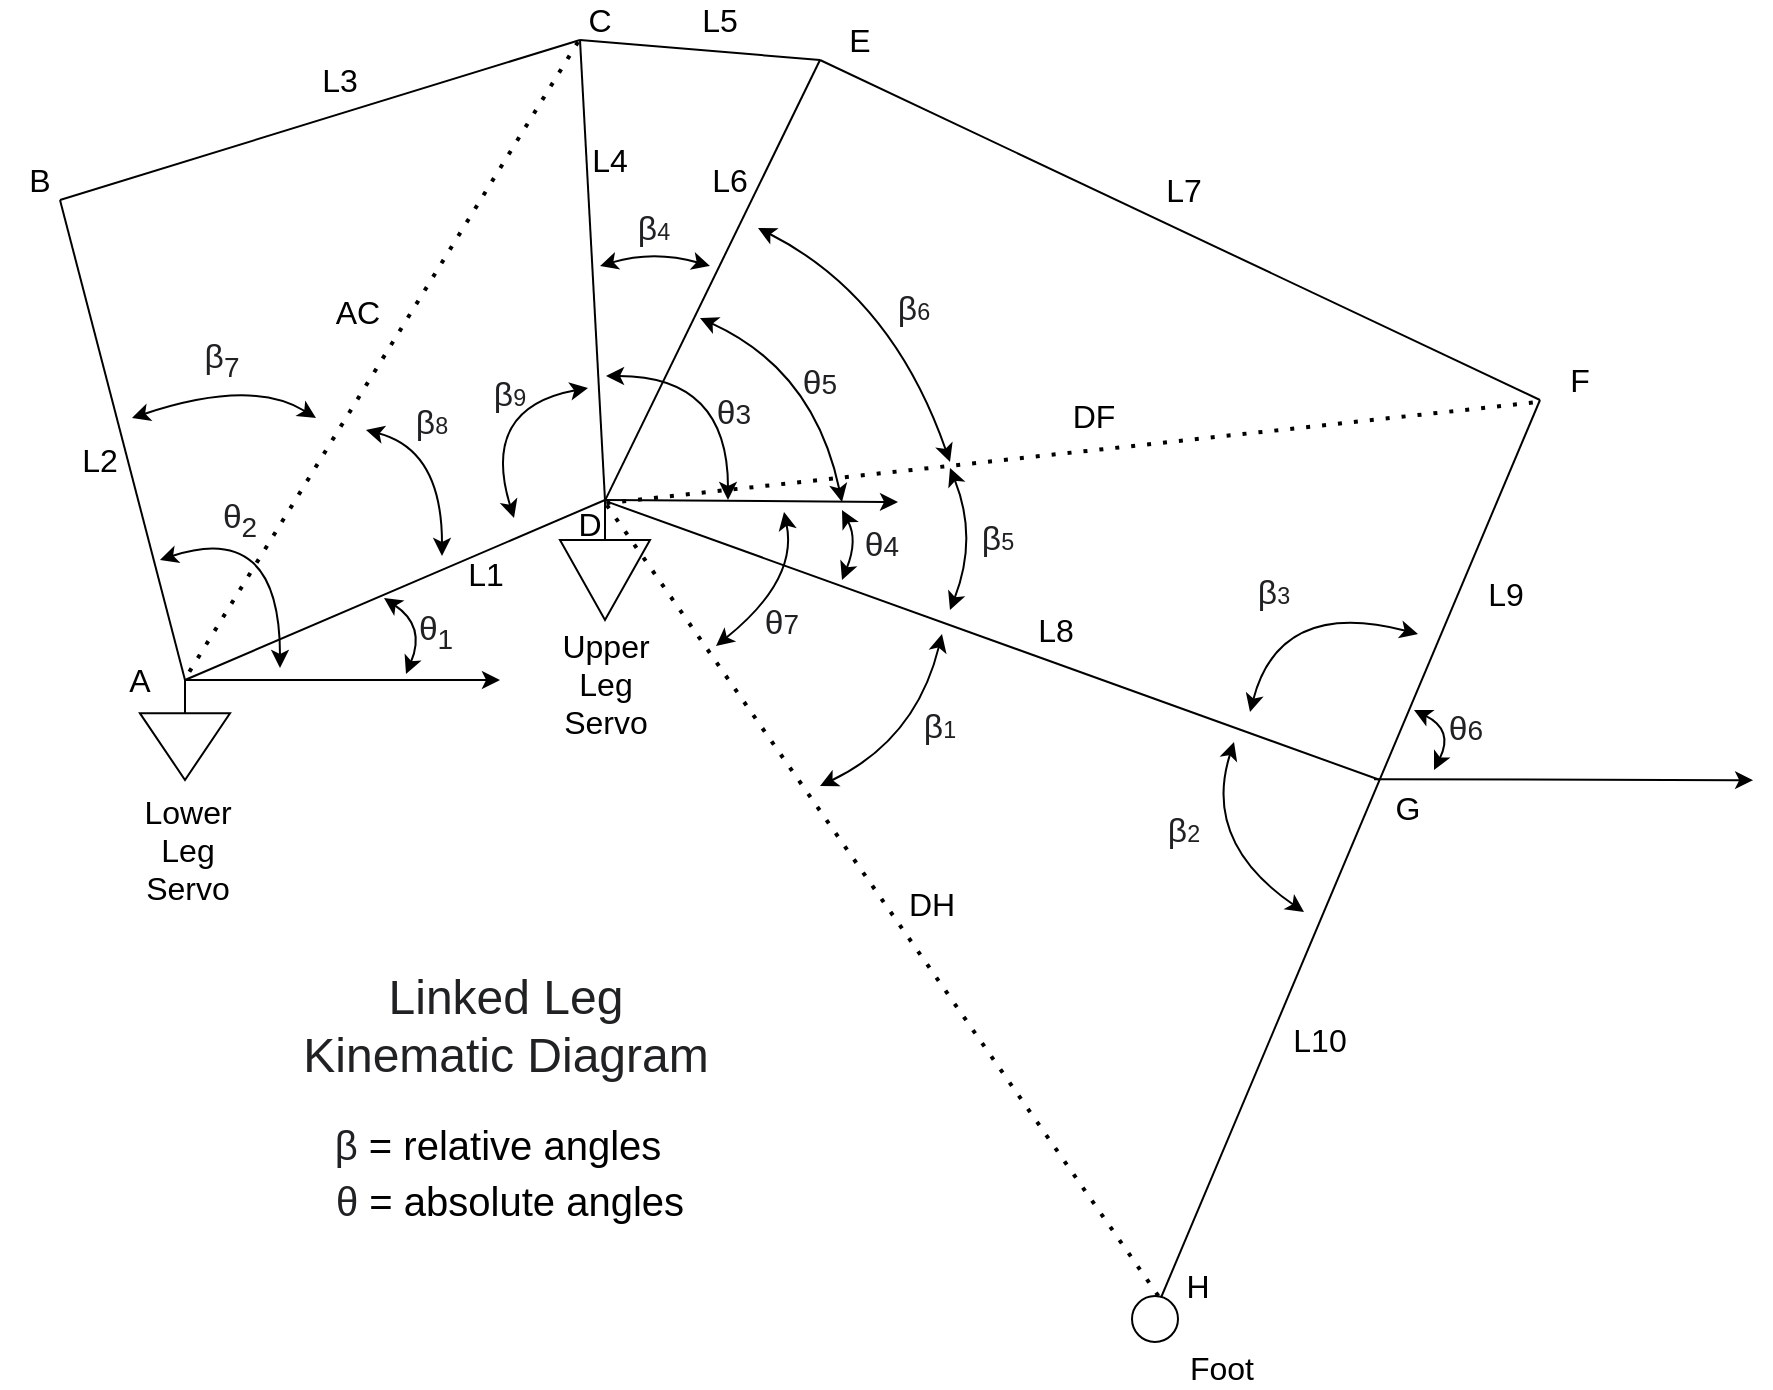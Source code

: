 <mxfile version="14.9.4" type="device"><diagram id="1XMJ2p5LRD0kqVYn9BnL" name="Page-1"><mxGraphModel dx="1292" dy="1664" grid="0" gridSize="10" guides="0" tooltips="1" connect="0" arrows="0" fold="1" page="1" pageScale="1" pageWidth="1100" pageHeight="850" math="0" shadow="0"><root><mxCell id="0"/><mxCell id="1" parent="0"/><mxCell id="jw4iJZZUUktKN7SAZHDj-1" value="" style="pointerEvents=1;verticalLabelPosition=bottom;shadow=0;dashed=0;align=center;html=1;verticalAlign=top;shape=mxgraph.electrical.signal_sources.signal_ground;" parent="1" vertex="1"><mxGeometry x="163" y="-425" width="45" height="50" as="geometry"/></mxCell><mxCell id="jw4iJZZUUktKN7SAZHDj-2" value="" style="pointerEvents=1;verticalLabelPosition=bottom;shadow=0;dashed=0;align=center;html=1;verticalAlign=top;shape=mxgraph.electrical.signal_sources.signal_ground;" parent="1" vertex="1"><mxGeometry x="373" y="-515" width="45" height="60" as="geometry"/></mxCell><mxCell id="jw4iJZZUUktKN7SAZHDj-4" value="" style="endArrow=none;html=1;exitX=0.5;exitY=0;exitDx=0;exitDy=0;exitPerimeter=0;" parent="1" source="jw4iJZZUUktKN7SAZHDj-1" edge="1"><mxGeometry width="50" height="50" relative="1" as="geometry"><mxPoint x="183" y="-425" as="sourcePoint"/><mxPoint x="123" y="-665" as="targetPoint"/></mxGeometry></mxCell><mxCell id="jw4iJZZUUktKN7SAZHDj-6" value="" style="endArrow=none;html=1;exitX=0.5;exitY=0;exitDx=0;exitDy=0;exitPerimeter=0;" parent="1" source="jw4iJZZUUktKN7SAZHDj-2" edge="1"><mxGeometry width="50" height="50" relative="1" as="geometry"><mxPoint x="265.5" y="-505" as="sourcePoint"/><mxPoint x="383" y="-745" as="targetPoint"/></mxGeometry></mxCell><mxCell id="jw4iJZZUUktKN7SAZHDj-7" value="" style="endArrow=none;html=1;" parent="1" edge="1"><mxGeometry width="50" height="50" relative="1" as="geometry"><mxPoint x="123" y="-665" as="sourcePoint"/><mxPoint x="383" y="-745" as="targetPoint"/></mxGeometry></mxCell><mxCell id="jw4iJZZUUktKN7SAZHDj-12" value="" style="endArrow=none;html=1;exitX=0.5;exitY=0;exitDx=0;exitDy=0;exitPerimeter=0;entryX=0.5;entryY=0;entryDx=0;entryDy=0;entryPerimeter=0;" parent="1" source="jw4iJZZUUktKN7SAZHDj-1" target="jw4iJZZUUktKN7SAZHDj-2" edge="1"><mxGeometry width="50" height="50" relative="1" as="geometry"><mxPoint x="273" y="-455" as="sourcePoint"/><mxPoint x="323" y="-505" as="targetPoint"/></mxGeometry></mxCell><mxCell id="jw4iJZZUUktKN7SAZHDj-17" value="" style="curved=1;endArrow=classic;html=1;startArrow=classic;startFill=1;" parent="1" edge="1"><mxGeometry width="50" height="50" relative="1" as="geometry"><mxPoint x="173" y="-485" as="sourcePoint"/><mxPoint x="233" y="-431" as="targetPoint"/><Array as="points"><mxPoint x="233" y="-505"/></Array></mxGeometry></mxCell><mxCell id="jw4iJZZUUktKN7SAZHDj-18" value="" style="endArrow=classic;html=1;exitX=0.5;exitY=0;exitDx=0;exitDy=0;exitPerimeter=0;" parent="1" source="jw4iJZZUUktKN7SAZHDj-1" edge="1"><mxGeometry width="50" height="50" relative="1" as="geometry"><mxPoint x="233" y="-455" as="sourcePoint"/><mxPoint x="343" y="-425" as="targetPoint"/></mxGeometry></mxCell><mxCell id="jw4iJZZUUktKN7SAZHDj-19" value="" style="endArrow=classic;html=1;exitX=0.621;exitY=-0.017;exitDx=0;exitDy=0;exitPerimeter=0;" parent="1" edge="1"><mxGeometry width="50" height="50" relative="1" as="geometry"><mxPoint x="396.005" y="-515.0" as="sourcePoint"/><mxPoint x="542" y="-514" as="targetPoint"/></mxGeometry></mxCell><mxCell id="jw4iJZZUUktKN7SAZHDj-22" value="" style="curved=1;endArrow=classic;html=1;startArrow=classic;startFill=1;" parent="1" edge="1"><mxGeometry width="50" height="50" relative="1" as="geometry"><mxPoint x="285" y="-466" as="sourcePoint"/><mxPoint x="296" y="-428" as="targetPoint"/><Array as="points"><mxPoint x="306" y="-452"/></Array></mxGeometry></mxCell><mxCell id="jw4iJZZUUktKN7SAZHDj-23" value="" style="endArrow=none;dashed=1;html=1;dashPattern=1 3;strokeWidth=2;exitX=0.225;exitY=1.05;exitDx=0;exitDy=0;exitPerimeter=0;entryX=1.1;entryY=0.35;entryDx=0;entryDy=0;entryPerimeter=0;" parent="1" source="jw4iJZZUUktKN7SAZHDj-25" target="jw4iJZZUUktKN7SAZHDj-26" edge="1"><mxGeometry width="50" height="50" relative="1" as="geometry"><mxPoint x="123" y="-665" as="sourcePoint"/><mxPoint x="192" y="-485" as="targetPoint"/></mxGeometry></mxCell><mxCell id="jw4iJZZUUktKN7SAZHDj-24" value="B" style="text;html=1;strokeColor=none;fillColor=none;align=center;verticalAlign=middle;whiteSpace=wrap;rounded=0;fontSize=16;" parent="1" vertex="1"><mxGeometry x="93" y="-685" width="40" height="20" as="geometry"/></mxCell><mxCell id="jw4iJZZUUktKN7SAZHDj-25" value="C" style="text;html=1;strokeColor=none;fillColor=none;align=center;verticalAlign=middle;whiteSpace=wrap;rounded=0;fontSize=16;" parent="1" vertex="1"><mxGeometry x="373" y="-765" width="40" height="20" as="geometry"/></mxCell><mxCell id="jw4iJZZUUktKN7SAZHDj-26" value="A" style="text;html=1;strokeColor=none;fillColor=none;align=center;verticalAlign=middle;whiteSpace=wrap;rounded=0;fontSize=16;" parent="1" vertex="1"><mxGeometry x="143" y="-435" width="40" height="20" as="geometry"/></mxCell><mxCell id="jw4iJZZUUktKN7SAZHDj-27" value="D" style="text;html=1;strokeColor=none;fillColor=none;align=center;verticalAlign=middle;whiteSpace=wrap;rounded=0;fontSize=16;" parent="1" vertex="1"><mxGeometry x="368" y="-513" width="40" height="20" as="geometry"/></mxCell><mxCell id="jw4iJZZUUktKN7SAZHDj-28" value="&lt;span style=&quot;color: rgb(32 , 33 , 34) ; font-family: sans-serif ; font-size: 16.8px&quot;&gt;β&lt;sub&gt;7&lt;/sub&gt;&lt;/span&gt;" style="text;html=1;strokeColor=none;fillColor=none;align=center;verticalAlign=middle;whiteSpace=wrap;rounded=0;fontSize=16;" parent="1" vertex="1"><mxGeometry x="184" y="-595" width="40" height="20" as="geometry"/></mxCell><mxCell id="jw4iJZZUUktKN7SAZHDj-32" value="&lt;span style=&quot;color: rgb(32 , 33 , 34) ; font-family: sans-serif ; font-size: 16.8px&quot;&gt;θ&lt;sub&gt;1&lt;/sub&gt;&lt;/span&gt;" style="text;html=1;strokeColor=none;fillColor=none;align=center;verticalAlign=middle;whiteSpace=wrap;rounded=0;fontSize=16;" parent="1" vertex="1"><mxGeometry x="291" y="-459" width="40" height="20" as="geometry"/></mxCell><mxCell id="jw4iJZZUUktKN7SAZHDj-33" value="&lt;span style=&quot;color: rgb(32 , 33 , 34) ; font-family: sans-serif ; font-size: 16.8px&quot;&gt;θ&lt;sub&gt;2&lt;/sub&gt;&lt;/span&gt;" style="text;html=1;strokeColor=none;fillColor=none;align=center;verticalAlign=middle;whiteSpace=wrap;rounded=0;fontSize=16;" parent="1" vertex="1"><mxGeometry x="193" y="-515" width="40" height="20" as="geometry"/></mxCell><mxCell id="jw4iJZZUUktKN7SAZHDj-40" value="" style="curved=1;endArrow=classic;html=1;startArrow=classic;startFill=1;" parent="1" edge="1"><mxGeometry width="50" height="50" relative="1" as="geometry"><mxPoint x="396" y="-577" as="sourcePoint"/><mxPoint x="457" y="-515" as="targetPoint"/><Array as="points"><mxPoint x="457" y="-577"/></Array></mxGeometry></mxCell><mxCell id="jw4iJZZUUktKN7SAZHDj-41" value="&lt;span style=&quot;color: rgb(32 , 33 , 34) ; font-family: sans-serif ; font-size: 16.8px&quot;&gt;θ&lt;/span&gt;&lt;span style=&quot;color: rgb(32 , 33 , 34) ; font-family: sans-serif ; font-size: 14px&quot;&gt;3&lt;/span&gt;" style="text;html=1;strokeColor=none;fillColor=none;align=center;verticalAlign=middle;whiteSpace=wrap;rounded=0;fontSize=16;" parent="1" vertex="1"><mxGeometry x="440" y="-568" width="40" height="20" as="geometry"/></mxCell><mxCell id="jw4iJZZUUktKN7SAZHDj-42" value="" style="endArrow=none;html=1;fontSize=16;exitX=0.547;exitY=0.002;exitDx=0;exitDy=0;exitPerimeter=0;" parent="1" edge="1"><mxGeometry width="50" height="50" relative="1" as="geometry"><mxPoint x="395.615" y="-514.94" as="sourcePoint"/><mxPoint x="503" y="-735" as="targetPoint"/></mxGeometry></mxCell><mxCell id="jw4iJZZUUktKN7SAZHDj-50" value="" style="endArrow=none;html=1;fontSize=16;exitX=0.25;exitY=1;exitDx=0;exitDy=0;" parent="1" source="jw4iJZZUUktKN7SAZHDj-25" edge="1"><mxGeometry width="50" height="50" relative="1" as="geometry"><mxPoint x="363" y="-515" as="sourcePoint"/><mxPoint x="503" y="-735" as="targetPoint"/></mxGeometry></mxCell><mxCell id="jw4iJZZUUktKN7SAZHDj-51" value="L2" style="text;html=1;strokeColor=none;fillColor=none;align=center;verticalAlign=middle;whiteSpace=wrap;rounded=0;fontSize=16;" parent="1" vertex="1"><mxGeometry x="123" y="-545" width="40" height="20" as="geometry"/></mxCell><mxCell id="jw4iJZZUUktKN7SAZHDj-53" value="L1" style="text;html=1;strokeColor=none;fillColor=none;align=center;verticalAlign=middle;whiteSpace=wrap;rounded=0;fontSize=16;" parent="1" vertex="1"><mxGeometry x="316" y="-488" width="40" height="20" as="geometry"/></mxCell><mxCell id="jw4iJZZUUktKN7SAZHDj-54" value="L3" style="text;html=1;strokeColor=none;fillColor=none;align=center;verticalAlign=middle;whiteSpace=wrap;rounded=0;fontSize=16;" parent="1" vertex="1"><mxGeometry x="243" y="-735" width="40" height="20" as="geometry"/></mxCell><mxCell id="jw4iJZZUUktKN7SAZHDj-55" value="L4" style="text;html=1;strokeColor=none;fillColor=none;align=center;verticalAlign=middle;whiteSpace=wrap;rounded=0;fontSize=16;" parent="1" vertex="1"><mxGeometry x="378" y="-695" width="40" height="20" as="geometry"/></mxCell><mxCell id="jw4iJZZUUktKN7SAZHDj-56" value="L5" style="text;html=1;strokeColor=none;fillColor=none;align=center;verticalAlign=middle;whiteSpace=wrap;rounded=0;fontSize=16;" parent="1" vertex="1"><mxGeometry x="433" y="-765" width="40" height="20" as="geometry"/></mxCell><mxCell id="jw4iJZZUUktKN7SAZHDj-57" value="L6" style="text;html=1;strokeColor=none;fillColor=none;align=center;verticalAlign=middle;whiteSpace=wrap;rounded=0;fontSize=16;" parent="1" vertex="1"><mxGeometry x="438" y="-685" width="40" height="20" as="geometry"/></mxCell><mxCell id="jw4iJZZUUktKN7SAZHDj-58" value="E" style="text;html=1;strokeColor=none;fillColor=none;align=center;verticalAlign=middle;whiteSpace=wrap;rounded=0;fontSize=16;" parent="1" vertex="1"><mxGeometry x="503" y="-755" width="40" height="20" as="geometry"/></mxCell><mxCell id="jw4iJZZUUktKN7SAZHDj-59" value="" style="endArrow=none;html=1;fontSize=16;exitX=0;exitY=1;exitDx=0;exitDy=0;" parent="1" source="jw4iJZZUUktKN7SAZHDj-58" edge="1"><mxGeometry width="50" height="50" relative="1" as="geometry"><mxPoint x="583" y="-675" as="sourcePoint"/><mxPoint x="863" y="-565" as="targetPoint"/></mxGeometry></mxCell><mxCell id="jw4iJZZUUktKN7SAZHDj-60" value="" style="endArrow=none;html=1;fontSize=16;exitX=0.531;exitY=0.016;exitDx=0;exitDy=0;exitPerimeter=0;" parent="1" source="jw4iJZZUUktKN7SAZHDj-2" edge="1"><mxGeometry width="50" height="50" relative="1" as="geometry"><mxPoint x="438" y="-497" as="sourcePoint"/><mxPoint x="783" y="-375" as="targetPoint"/></mxGeometry></mxCell><mxCell id="jw4iJZZUUktKN7SAZHDj-62" value="" style="endArrow=none;html=1;fontSize=16;" parent="1" edge="1"><mxGeometry width="50" height="50" relative="1" as="geometry"><mxPoint x="673" y="-115" as="sourcePoint"/><mxPoint x="863" y="-565" as="targetPoint"/></mxGeometry></mxCell><mxCell id="jw4iJZZUUktKN7SAZHDj-63" value="F" style="text;html=1;strokeColor=none;fillColor=none;align=center;verticalAlign=middle;whiteSpace=wrap;rounded=0;fontSize=16;" parent="1" vertex="1"><mxGeometry x="863" y="-585" width="40" height="20" as="geometry"/></mxCell><mxCell id="jw4iJZZUUktKN7SAZHDj-64" value="G" style="text;html=1;strokeColor=none;fillColor=none;align=center;verticalAlign=middle;whiteSpace=wrap;rounded=0;fontSize=16;" parent="1" vertex="1"><mxGeometry x="777" y="-371" width="40" height="20" as="geometry"/></mxCell><mxCell id="jw4iJZZUUktKN7SAZHDj-65" value="H" style="text;html=1;strokeColor=none;fillColor=none;align=center;verticalAlign=middle;whiteSpace=wrap;rounded=0;fontSize=16;" parent="1" vertex="1"><mxGeometry x="672" y="-132" width="40" height="20" as="geometry"/></mxCell><mxCell id="jw4iJZZUUktKN7SAZHDj-66" value="L7" style="text;html=1;strokeColor=none;fillColor=none;align=center;verticalAlign=middle;whiteSpace=wrap;rounded=0;fontSize=16;" parent="1" vertex="1"><mxGeometry x="665" y="-680" width="40" height="20" as="geometry"/></mxCell><mxCell id="jw4iJZZUUktKN7SAZHDj-67" value="L8" style="text;html=1;strokeColor=none;fillColor=none;align=center;verticalAlign=middle;whiteSpace=wrap;rounded=0;fontSize=16;" parent="1" vertex="1"><mxGeometry x="601" y="-460" width="40" height="20" as="geometry"/></mxCell><mxCell id="jw4iJZZUUktKN7SAZHDj-68" value="L9" style="text;html=1;strokeColor=none;fillColor=none;align=center;verticalAlign=middle;whiteSpace=wrap;rounded=0;fontSize=16;" parent="1" vertex="1"><mxGeometry x="826" y="-478" width="40" height="20" as="geometry"/></mxCell><mxCell id="jw4iJZZUUktKN7SAZHDj-69" value="L10" style="text;html=1;strokeColor=none;fillColor=none;align=center;verticalAlign=middle;whiteSpace=wrap;rounded=0;fontSize=16;" parent="1" vertex="1"><mxGeometry x="733" y="-255" width="40" height="20" as="geometry"/></mxCell><mxCell id="jw4iJZZUUktKN7SAZHDj-70" value="" style="curved=1;endArrow=classic;html=1;startArrow=classic;startFill=1;" parent="1" edge="1"><mxGeometry width="50" height="50" relative="1" as="geometry"><mxPoint x="448" y="-632" as="sourcePoint"/><mxPoint x="393" y="-632" as="targetPoint"/><Array as="points"><mxPoint x="420" y="-640"/></Array></mxGeometry></mxCell><mxCell id="jw4iJZZUUktKN7SAZHDj-71" value="&lt;span style=&quot;color: rgb(32 , 33 , 34) ; font-family: sans-serif ; font-size: 16.8px&quot;&gt;β&lt;/span&gt;&lt;span style=&quot;color: rgb(32 , 33 , 34) ; font-family: sans-serif ; font-size: 11.667px&quot;&gt;4&lt;/span&gt;" style="text;html=1;strokeColor=none;fillColor=none;align=center;verticalAlign=middle;whiteSpace=wrap;rounded=0;fontSize=16;" parent="1" vertex="1"><mxGeometry x="400" y="-660" width="40" height="20" as="geometry"/></mxCell><mxCell id="jw4iJZZUUktKN7SAZHDj-72" value="&lt;span style=&quot;color: rgb(32 , 33 , 34) ; font-family: sans-serif ; font-size: 16.8px&quot;&gt;θ&lt;/span&gt;&lt;span style=&quot;color: rgb(32 , 33 , 34) ; font-family: sans-serif ; font-size: 14px&quot;&gt;4&lt;/span&gt;" style="text;html=1;strokeColor=none;fillColor=none;align=center;verticalAlign=middle;whiteSpace=wrap;rounded=0;fontSize=16;" parent="1" vertex="1"><mxGeometry x="514" y="-502" width="40" height="20" as="geometry"/></mxCell><mxCell id="jw4iJZZUUktKN7SAZHDj-73" value="" style="curved=1;endArrow=classic;html=1;startArrow=classic;startFill=1;" parent="1" edge="1"><mxGeometry width="50" height="50" relative="1" as="geometry"><mxPoint x="514" y="-510" as="sourcePoint"/><mxPoint x="514" y="-475" as="targetPoint"/><Array as="points"><mxPoint x="522" y="-495"/></Array></mxGeometry></mxCell><mxCell id="jw4iJZZUUktKN7SAZHDj-75" value="" style="curved=1;endArrow=classic;html=1;startArrow=classic;startFill=1;" parent="1" edge="1"><mxGeometry width="50" height="50" relative="1" as="geometry"><mxPoint x="443" y="-606" as="sourcePoint"/><mxPoint x="514" y="-514" as="targetPoint"/><Array as="points"><mxPoint x="500" y="-580"/></Array></mxGeometry></mxCell><mxCell id="jw4iJZZUUktKN7SAZHDj-76" value="&lt;span style=&quot;color: rgb(32 , 33 , 34) ; font-family: sans-serif ; font-size: 16.8px&quot;&gt;θ&lt;/span&gt;&lt;span style=&quot;color: rgb(32 , 33 , 34) ; font-family: sans-serif ; font-size: 14px&quot;&gt;5&lt;/span&gt;" style="text;html=1;strokeColor=none;fillColor=none;align=center;verticalAlign=middle;whiteSpace=wrap;rounded=0;fontSize=16;" parent="1" vertex="1"><mxGeometry x="483" y="-583" width="40" height="20" as="geometry"/></mxCell><mxCell id="jw4iJZZUUktKN7SAZHDj-89" value="" style="endArrow=classic;html=1;exitX=0.621;exitY=-0.017;exitDx=0;exitDy=0;exitPerimeter=0;" parent="1" edge="1"><mxGeometry width="50" height="50" relative="1" as="geometry"><mxPoint x="780.005" y="-375.42" as="sourcePoint"/><mxPoint x="969.56" y="-374.91" as="targetPoint"/></mxGeometry></mxCell><mxCell id="jw4iJZZUUktKN7SAZHDj-90" value="&lt;span style=&quot;color: rgb(32 , 33 , 34) ; font-family: sans-serif ; font-size: 16.8px&quot;&gt;θ&lt;/span&gt;&lt;span style=&quot;color: rgb(32 , 33 , 34) ; font-family: sans-serif ; font-size: 14px&quot;&gt;6&lt;/span&gt;" style="text;html=1;strokeColor=none;fillColor=none;align=center;verticalAlign=middle;whiteSpace=wrap;rounded=0;fontSize=16;" parent="1" vertex="1"><mxGeometry x="806" y="-410" width="40" height="20" as="geometry"/></mxCell><mxCell id="jw4iJZZUUktKN7SAZHDj-91" value="" style="curved=1;endArrow=classic;html=1;startArrow=classic;startFill=1;" parent="1" edge="1"><mxGeometry width="50" height="50" relative="1" as="geometry"><mxPoint x="800" y="-410" as="sourcePoint"/><mxPoint x="810" y="-380" as="targetPoint"/><Array as="points"><mxPoint x="820" y="-400"/></Array></mxGeometry></mxCell><mxCell id="yP3I1c522ZFJqkwxb5Dn-1" value="" style="endArrow=none;dashed=1;html=1;dashPattern=1 3;strokeWidth=2;exitX=0.514;exitY=0.026;exitDx=0;exitDy=0;exitPerimeter=0;entryX=-0.025;entryY=1.05;entryDx=0;entryDy=0;entryPerimeter=0;" parent="1" source="jw4iJZZUUktKN7SAZHDj-2" target="jw4iJZZUUktKN7SAZHDj-63" edge="1"><mxGeometry width="50" height="50" relative="1" as="geometry"><mxPoint x="392" y="-734" as="sourcePoint"/><mxPoint x="197" y="-418" as="targetPoint"/></mxGeometry></mxCell><mxCell id="yP3I1c522ZFJqkwxb5Dn-2" value="" style="curved=1;endArrow=classic;html=1;startArrow=classic;startFill=1;" parent="1" edge="1"><mxGeometry width="50" height="50" relative="1" as="geometry"><mxPoint x="159" y="-556" as="sourcePoint"/><mxPoint x="251" y="-556" as="targetPoint"/><Array as="points"><mxPoint x="219" y="-576"/></Array></mxGeometry></mxCell><mxCell id="yP3I1c522ZFJqkwxb5Dn-3" value="" style="curved=1;endArrow=classic;html=1;startArrow=classic;startFill=1;" parent="1" edge="1"><mxGeometry width="50" height="50" relative="1" as="geometry"><mxPoint x="276" y="-550" as="sourcePoint"/><mxPoint x="314" y="-487" as="targetPoint"/><Array as="points"><mxPoint x="314" y="-540"/></Array></mxGeometry></mxCell><mxCell id="yP3I1c522ZFJqkwxb5Dn-4" value="&lt;span style=&quot;color: rgb(32 , 33 , 34) ; font-family: sans-serif ; font-size: 16.8px&quot;&gt;β&lt;/span&gt;&lt;span style=&quot;color: rgb(32 , 33 , 34) ; font-family: sans-serif ; font-size: 11.667px&quot;&gt;8&lt;/span&gt;" style="text;html=1;strokeColor=none;fillColor=none;align=center;verticalAlign=middle;whiteSpace=wrap;rounded=0;fontSize=16;" parent="1" vertex="1"><mxGeometry x="289" y="-563" width="40" height="20" as="geometry"/></mxCell><mxCell id="yP3I1c522ZFJqkwxb5Dn-5" value="" style="curved=1;endArrow=classic;html=1;startArrow=classic;startFill=1;" parent="1" edge="1"><mxGeometry width="50" height="50" relative="1" as="geometry"><mxPoint x="387" y="-571" as="sourcePoint"/><mxPoint x="350" y="-506" as="targetPoint"/><Array as="points"><mxPoint x="333" y="-561"/></Array></mxGeometry></mxCell><mxCell id="yP3I1c522ZFJqkwxb5Dn-6" value="&lt;span style=&quot;color: rgb(32 , 33 , 34) ; font-family: sans-serif ; font-size: 16.8px&quot;&gt;β&lt;/span&gt;&lt;span style=&quot;color: rgb(32 , 33 , 34) ; font-family: sans-serif ; font-size: 11.667px&quot;&gt;9&lt;/span&gt;" style="text;html=1;strokeColor=none;fillColor=none;align=center;verticalAlign=middle;whiteSpace=wrap;rounded=0;fontSize=16;" parent="1" vertex="1"><mxGeometry x="328" y="-577" width="40" height="20" as="geometry"/></mxCell><mxCell id="yP3I1c522ZFJqkwxb5Dn-7" value="" style="curved=1;endArrow=classic;html=1;startArrow=classic;startFill=1;" parent="1" edge="1"><mxGeometry width="50" height="50" relative="1" as="geometry"><mxPoint x="472.0" y="-651" as="sourcePoint"/><mxPoint x="568" y="-534" as="targetPoint"/><Array as="points"><mxPoint x="539" y="-617"/></Array></mxGeometry></mxCell><mxCell id="yP3I1c522ZFJqkwxb5Dn-8" value="&lt;span style=&quot;color: rgb(32 , 33 , 34) ; font-family: sans-serif ; font-size: 16.8px&quot;&gt;β&lt;/span&gt;&lt;span style=&quot;color: rgb(32 , 33 , 34) ; font-family: sans-serif ; font-size: 11.667px&quot;&gt;6&lt;/span&gt;" style="text;html=1;strokeColor=none;fillColor=none;align=center;verticalAlign=middle;whiteSpace=wrap;rounded=0;fontSize=16;" parent="1" vertex="1"><mxGeometry x="530" y="-620" width="40" height="20" as="geometry"/></mxCell><mxCell id="yP3I1c522ZFJqkwxb5Dn-9" value="" style="curved=1;endArrow=classic;html=1;startArrow=classic;startFill=1;" parent="1" edge="1"><mxGeometry width="50" height="50" relative="1" as="geometry"><mxPoint x="568" y="-531" as="sourcePoint"/><mxPoint x="568" y="-460" as="targetPoint"/><Array as="points"><mxPoint x="582" y="-496"/></Array></mxGeometry></mxCell><mxCell id="yP3I1c522ZFJqkwxb5Dn-10" value="&lt;span style=&quot;color: rgb(32 , 33 , 34) ; font-family: sans-serif ; font-size: 16.8px&quot;&gt;β&lt;/span&gt;&lt;span style=&quot;color: rgb(32 , 33 , 34) ; font-family: sans-serif ; font-size: 11.667px&quot;&gt;5&lt;/span&gt;" style="text;html=1;strokeColor=none;fillColor=none;align=center;verticalAlign=middle;whiteSpace=wrap;rounded=0;fontSize=16;" parent="1" vertex="1"><mxGeometry x="572" y="-505" width="40" height="20" as="geometry"/></mxCell><mxCell id="yP3I1c522ZFJqkwxb5Dn-13" value="" style="endArrow=none;dashed=1;html=1;dashPattern=1 3;strokeWidth=2;exitX=0.004;exitY=0.745;exitDx=0;exitDy=0;exitPerimeter=0;" parent="1" source="jw4iJZZUUktKN7SAZHDj-65" edge="1"><mxGeometry width="50" height="50" relative="1" as="geometry"><mxPoint x="408.0" y="-104.0" as="sourcePoint"/><mxPoint x="396" y="-513" as="targetPoint"/></mxGeometry></mxCell><mxCell id="yP3I1c522ZFJqkwxb5Dn-14" value="" style="curved=1;endArrow=classic;html=1;startArrow=classic;startFill=1;" parent="1" edge="1"><mxGeometry width="50" height="50" relative="1" as="geometry"><mxPoint x="485" y="-509" as="sourcePoint"/><mxPoint x="451" y="-442" as="targetPoint"/><Array as="points"><mxPoint x="492" y="-475"/></Array></mxGeometry></mxCell><mxCell id="yP3I1c522ZFJqkwxb5Dn-15" value="&lt;span style=&quot;color: rgb(32 , 33 , 34) ; font-family: sans-serif ; font-size: 16.8px&quot;&gt;θ&lt;/span&gt;&lt;span style=&quot;color: rgb(32 , 33 , 34) ; font-family: sans-serif ; font-size: 14px&quot;&gt;7&lt;/span&gt;" style="text;html=1;strokeColor=none;fillColor=none;align=center;verticalAlign=middle;whiteSpace=wrap;rounded=0;fontSize=16;" parent="1" vertex="1"><mxGeometry x="464" y="-463" width="40" height="20" as="geometry"/></mxCell><mxCell id="yP3I1c522ZFJqkwxb5Dn-16" value="" style="curved=1;endArrow=classic;html=1;startArrow=classic;startFill=1;" parent="1" edge="1"><mxGeometry width="50" height="50" relative="1" as="geometry"><mxPoint x="564" y="-448" as="sourcePoint"/><mxPoint x="503" y="-372.0" as="targetPoint"/><Array as="points"><mxPoint x="551" y="-395"/></Array></mxGeometry></mxCell><mxCell id="yP3I1c522ZFJqkwxb5Dn-18" value="&lt;span style=&quot;color: rgb(32 , 33 , 34) ; font-family: sans-serif ; font-size: 16.8px&quot;&gt;β&lt;/span&gt;&lt;span style=&quot;color: rgb(32 , 33 , 34) ; font-family: sans-serif ; font-size: 11.667px&quot;&gt;1&lt;/span&gt;" style="text;html=1;strokeColor=none;fillColor=none;align=center;verticalAlign=middle;whiteSpace=wrap;rounded=0;fontSize=16;" parent="1" vertex="1"><mxGeometry x="543" y="-411" width="40" height="20" as="geometry"/></mxCell><mxCell id="yP3I1c522ZFJqkwxb5Dn-20" value="" style="curved=1;endArrow=classic;html=1;startArrow=classic;startFill=1;" parent="1" edge="1"><mxGeometry width="50" height="50" relative="1" as="geometry"><mxPoint x="802" y="-448" as="sourcePoint"/><mxPoint x="718" y="-409" as="targetPoint"/><Array as="points"><mxPoint x="733" y="-466"/></Array></mxGeometry></mxCell><mxCell id="yP3I1c522ZFJqkwxb5Dn-21" value="&lt;span style=&quot;color: rgb(32 , 33 , 34) ; font-family: sans-serif ; font-size: 16.8px&quot;&gt;β&lt;/span&gt;&lt;span style=&quot;color: rgb(32 , 33 , 34) ; font-family: sans-serif ; font-size: 11.667px&quot;&gt;3&lt;/span&gt;" style="text;html=1;strokeColor=none;fillColor=none;align=center;verticalAlign=middle;whiteSpace=wrap;rounded=0;fontSize=16;" parent="1" vertex="1"><mxGeometry x="710" y="-478" width="40" height="20" as="geometry"/></mxCell><mxCell id="yP3I1c522ZFJqkwxb5Dn-22" value="&lt;span style=&quot;color: rgb(32 , 33 , 34) ; font-family: sans-serif ; font-size: 16.8px&quot;&gt;β&lt;/span&gt;&lt;span style=&quot;color: rgb(32 , 33 , 34) ; font-family: sans-serif ; font-size: 11.667px&quot;&gt;2&lt;/span&gt;&lt;font color=&quot;#202122&quot; face=&quot;sans-serif&quot;&gt;&lt;span style=&quot;font-size: 16.8px&quot;&gt;&lt;br&gt;&lt;/span&gt;&lt;/font&gt;" style="text;html=1;strokeColor=none;fillColor=none;align=center;verticalAlign=middle;whiteSpace=wrap;rounded=0;fontSize=16;" parent="1" vertex="1"><mxGeometry x="665" y="-359" width="40" height="20" as="geometry"/></mxCell><mxCell id="yP3I1c522ZFJqkwxb5Dn-23" value="" style="curved=1;endArrow=classic;html=1;startArrow=classic;startFill=1;" parent="1" edge="1"><mxGeometry width="50" height="50" relative="1" as="geometry"><mxPoint x="710" y="-394" as="sourcePoint"/><mxPoint x="745" y="-309" as="targetPoint"/><Array as="points"><mxPoint x="694" y="-344"/></Array></mxGeometry></mxCell><mxCell id="yP3I1c522ZFJqkwxb5Dn-24" value="DF" style="text;html=1;strokeColor=none;fillColor=none;align=center;verticalAlign=middle;whiteSpace=wrap;rounded=0;fontSize=16;" parent="1" vertex="1"><mxGeometry x="620" y="-567" width="40" height="20" as="geometry"/></mxCell><mxCell id="yP3I1c522ZFJqkwxb5Dn-25" value="DH" style="text;html=1;strokeColor=none;fillColor=none;align=center;verticalAlign=middle;whiteSpace=wrap;rounded=0;fontSize=16;" parent="1" vertex="1"><mxGeometry x="539" y="-323" width="40" height="20" as="geometry"/></mxCell><mxCell id="yP3I1c522ZFJqkwxb5Dn-26" value="AC" style="text;html=1;strokeColor=none;fillColor=none;align=center;verticalAlign=middle;whiteSpace=wrap;rounded=0;fontSize=16;" parent="1" vertex="1"><mxGeometry x="252" y="-619" width="40" height="20" as="geometry"/></mxCell><mxCell id="Ei7SOQF7ZNMtCVuXVhtD-1" value="" style="ellipse;whiteSpace=wrap;html=1;aspect=fixed;" vertex="1" parent="1"><mxGeometry x="659" y="-117" width="23" height="23" as="geometry"/></mxCell><mxCell id="Ei7SOQF7ZNMtCVuXVhtD-2" value="Foot" style="text;html=1;strokeColor=none;fillColor=none;align=center;verticalAlign=middle;whiteSpace=wrap;rounded=0;fontSize=16;" vertex="1" parent="1"><mxGeometry x="684" y="-91" width="40" height="20" as="geometry"/></mxCell><mxCell id="Ei7SOQF7ZNMtCVuXVhtD-3" value="Upper Leg&lt;br&gt;Servo" style="text;html=1;strokeColor=none;fillColor=none;align=center;verticalAlign=middle;whiteSpace=wrap;rounded=0;fontSize=16;" vertex="1" parent="1"><mxGeometry x="376" y="-433" width="40" height="20" as="geometry"/></mxCell><mxCell id="Ei7SOQF7ZNMtCVuXVhtD-4" value="Lower&lt;br&gt;Leg&lt;br&gt;Servo" style="text;html=1;strokeColor=none;fillColor=none;align=center;verticalAlign=middle;whiteSpace=wrap;rounded=0;fontSize=16;" vertex="1" parent="1"><mxGeometry x="167" y="-350" width="40" height="20" as="geometry"/></mxCell><mxCell id="Ei7SOQF7ZNMtCVuXVhtD-6" value="&lt;font style=&quot;font-size: 20px&quot;&gt;&lt;span style=&quot;color: rgb(32 , 33 , 34) ; font-family: sans-serif&quot;&gt;β&lt;/span&gt;&amp;nbsp;= relative angles&lt;/font&gt;" style="text;html=1;strokeColor=none;fillColor=none;align=center;verticalAlign=middle;whiteSpace=wrap;rounded=0;fontSize=16;strokeWidth=20;" vertex="1" parent="1"><mxGeometry x="222" y="-203" width="240" height="20" as="geometry"/></mxCell><mxCell id="Ei7SOQF7ZNMtCVuXVhtD-7" value="&lt;font style=&quot;font-size: 20px&quot;&gt;&lt;span style=&quot;color: rgb(32 , 33 , 34) ; font-family: sans-serif&quot;&gt;&lt;font style=&quot;font-size: 20px&quot;&gt;θ&lt;/font&gt;&lt;/span&gt;&lt;span&gt;&amp;nbsp;= absolute angles&lt;/span&gt;&lt;/font&gt;" style="text;html=1;strokeColor=none;fillColor=none;align=center;verticalAlign=middle;whiteSpace=wrap;rounded=0;fontSize=16;strokeWidth=20;" vertex="1" parent="1"><mxGeometry x="228" y="-175" width="240" height="20" as="geometry"/></mxCell><mxCell id="Ei7SOQF7ZNMtCVuXVhtD-8" value="&lt;font color=&quot;#202122&quot; face=&quot;sans-serif&quot;&gt;&lt;span style=&quot;font-size: 24px&quot;&gt;Linked Leg &lt;br&gt;Kinematic Diagram&lt;/span&gt;&lt;/font&gt;" style="text;html=1;strokeColor=none;fillColor=none;align=center;verticalAlign=middle;whiteSpace=wrap;rounded=0;fontSize=16;" vertex="1" parent="1"><mxGeometry x="226" y="-262" width="240" height="20" as="geometry"/></mxCell></root></mxGraphModel></diagram></mxfile>